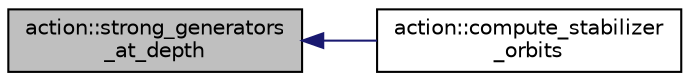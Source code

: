 digraph "action::strong_generators_at_depth"
{
  edge [fontname="Helvetica",fontsize="10",labelfontname="Helvetica",labelfontsize="10"];
  node [fontname="Helvetica",fontsize="10",shape=record];
  rankdir="LR";
  Node35087 [label="action::strong_generators\l_at_depth",height=0.2,width=0.4,color="black", fillcolor="grey75", style="filled", fontcolor="black"];
  Node35087 -> Node35088 [dir="back",color="midnightblue",fontsize="10",style="solid",fontname="Helvetica"];
  Node35088 [label="action::compute_stabilizer\l_orbits",height=0.2,width=0.4,color="black", fillcolor="white", style="filled",URL="$d2/d86/classaction.html#a460cd7c4b648f59ce370386f4322e972"];
}
